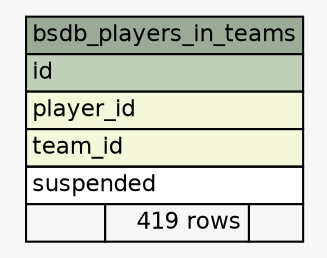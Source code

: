 // dot 2.38.0 on Mac OS X 10.9.4
// SchemaSpy rev 590
digraph "bsdb_players_in_teams" {
  graph [
    rankdir="RL"
    bgcolor="#f7f7f7"
    nodesep="0.18"
    ranksep="0.46"
    fontname="Helvetica"
    fontsize="11"
  ];
  node [
    fontname="Helvetica"
    fontsize="11"
    shape="plaintext"
  ];
  edge [
    arrowsize="0.8"
  ];
  "bsdb_players_in_teams" [
    label=<
    <TABLE BORDER="0" CELLBORDER="1" CELLSPACING="0" BGCOLOR="#ffffff">
      <TR><TD COLSPAN="3" BGCOLOR="#9bab96" ALIGN="CENTER">bsdb_players_in_teams</TD></TR>
      <TR><TD PORT="id" COLSPAN="3" BGCOLOR="#bed1b8" ALIGN="LEFT">id</TD></TR>
      <TR><TD PORT="player_id" COLSPAN="3" BGCOLOR="#f4f7da" ALIGN="LEFT">player_id</TD></TR>
      <TR><TD PORT="team_id" COLSPAN="3" BGCOLOR="#f4f7da" ALIGN="LEFT">team_id</TD></TR>
      <TR><TD PORT="suspended" COLSPAN="3" ALIGN="LEFT">suspended</TD></TR>
      <TR><TD ALIGN="LEFT" BGCOLOR="#f7f7f7">  </TD><TD ALIGN="RIGHT" BGCOLOR="#f7f7f7">419 rows</TD><TD ALIGN="RIGHT" BGCOLOR="#f7f7f7">  </TD></TR>
    </TABLE>>
    URL="tables/bsdb_players_in_teams.html"
    tooltip="bsdb_players_in_teams"
  ];
}

